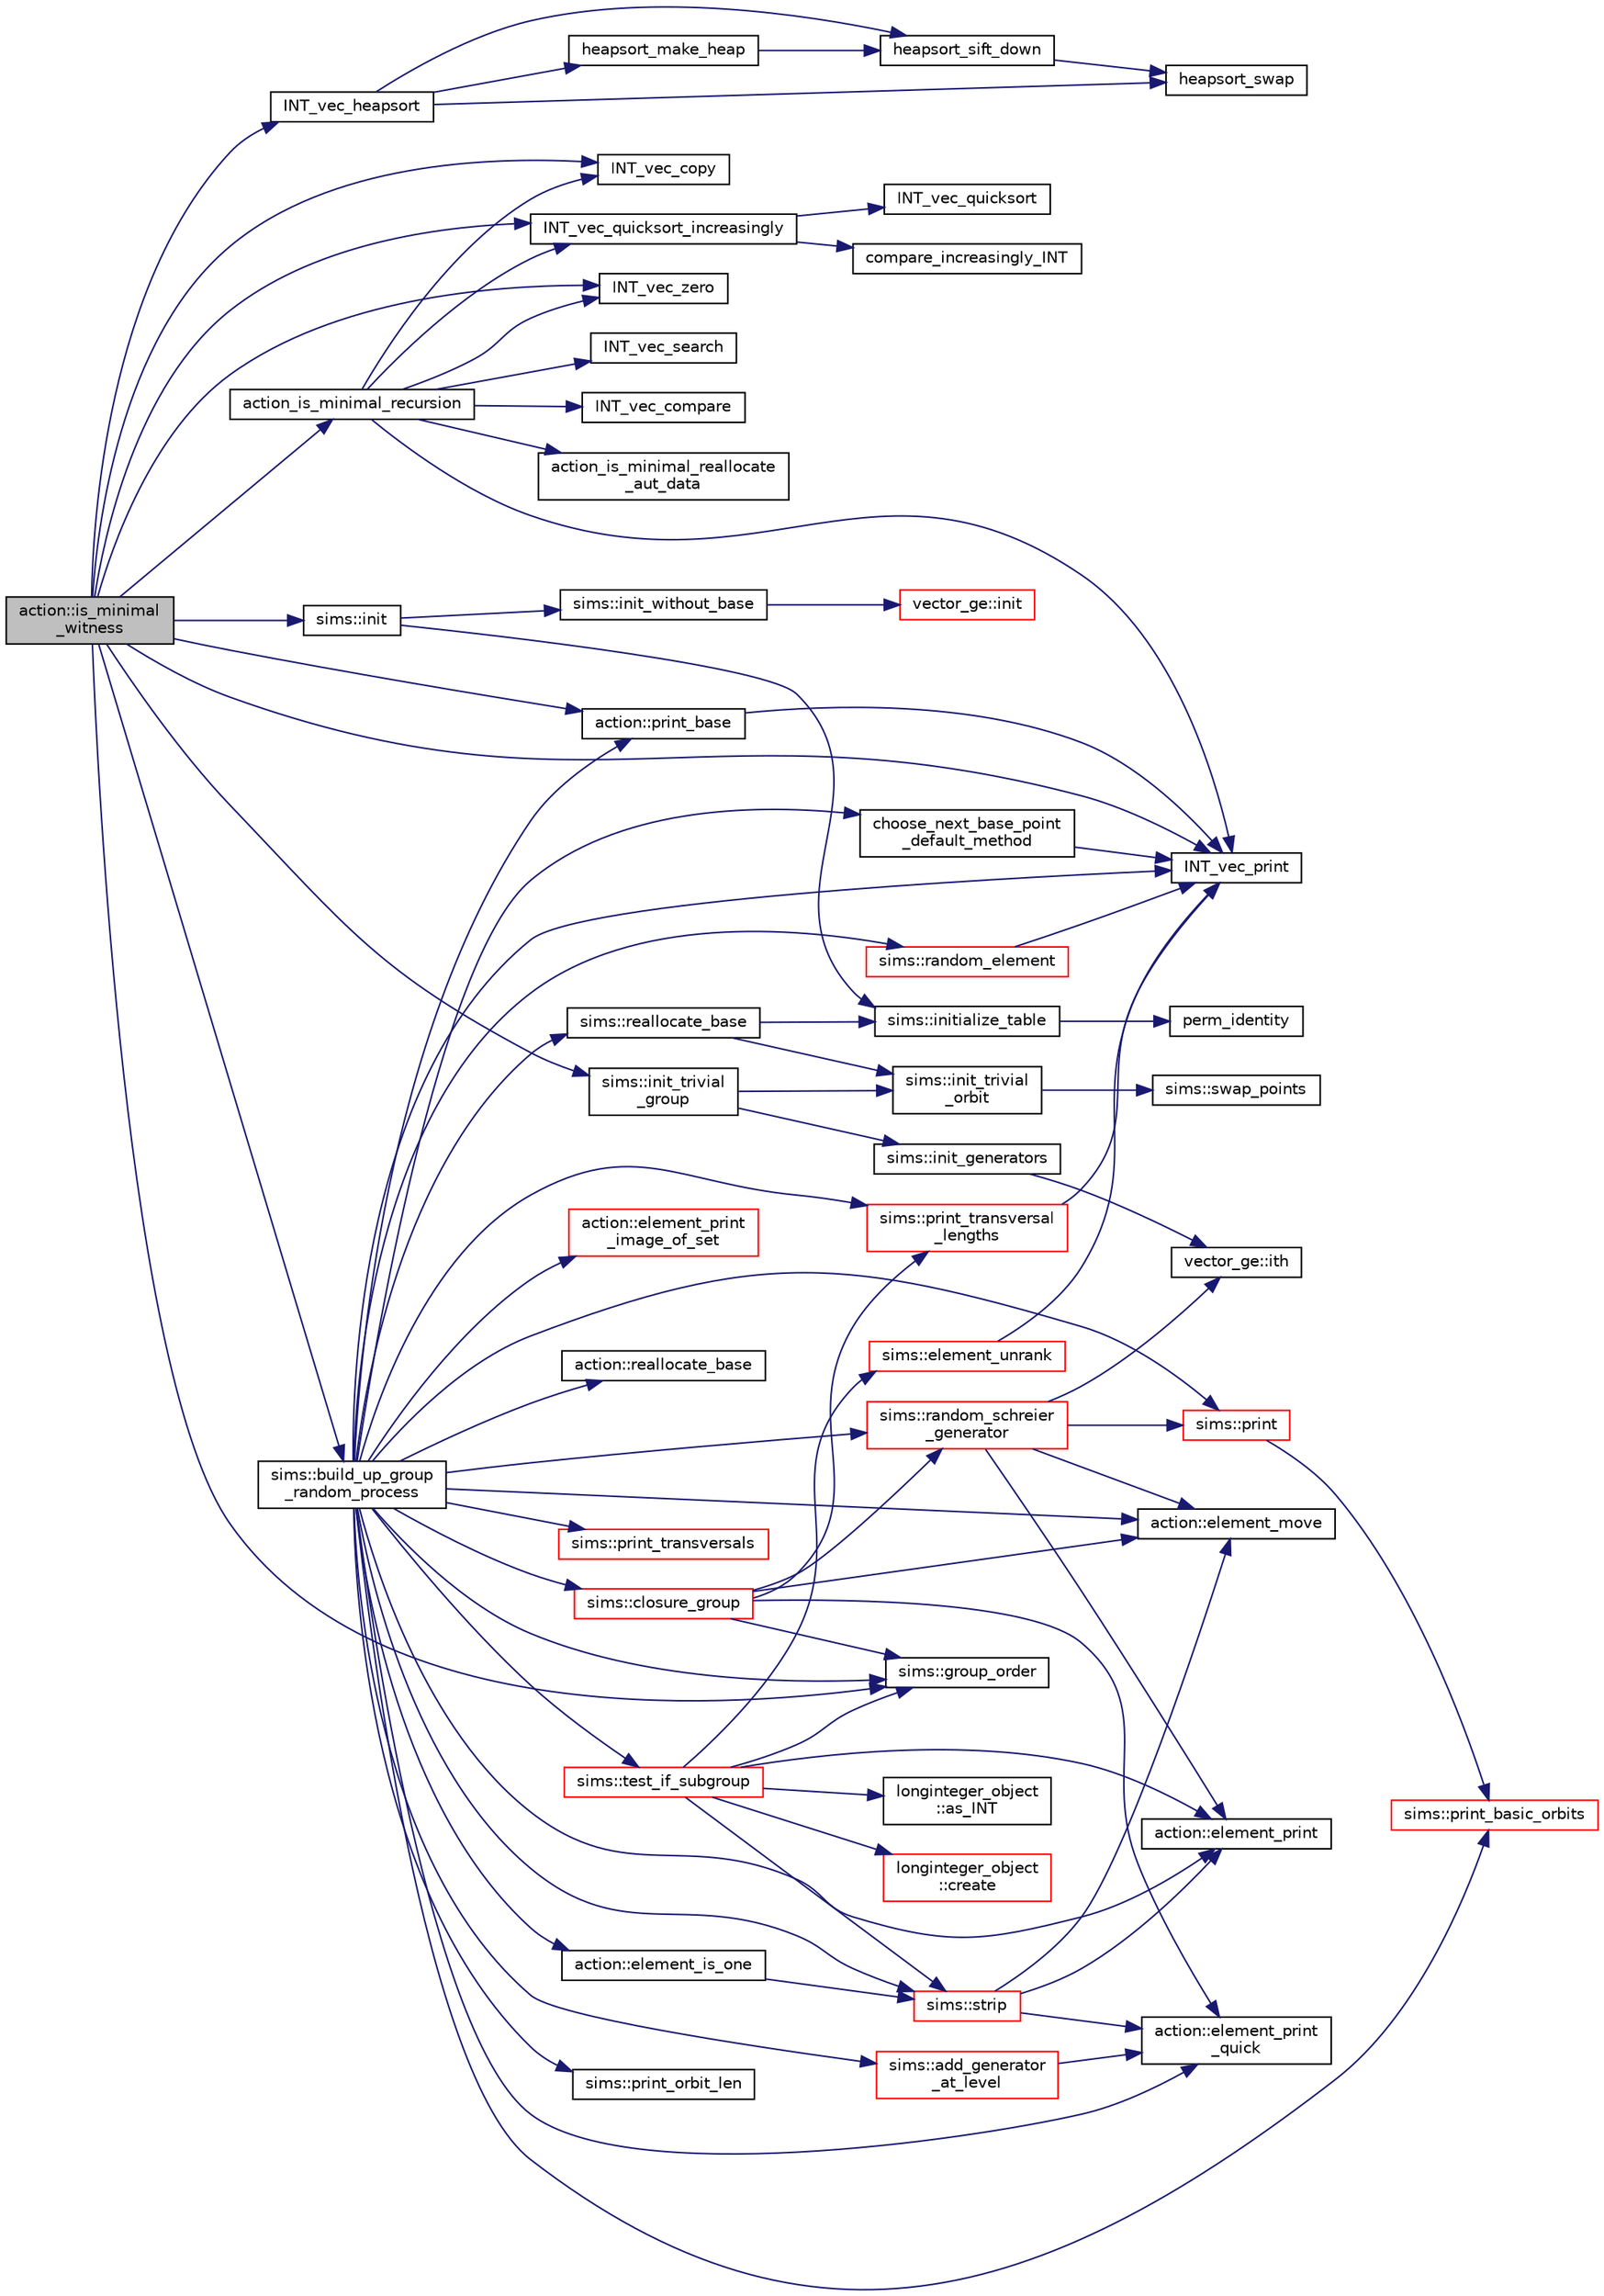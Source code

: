 digraph "action::is_minimal_witness"
{
  edge [fontname="Helvetica",fontsize="10",labelfontname="Helvetica",labelfontsize="10"];
  node [fontname="Helvetica",fontsize="10",shape=record];
  rankdir="LR";
  Node29373 [label="action::is_minimal\l_witness",height=0.2,width=0.4,color="black", fillcolor="grey75", style="filled", fontcolor="black"];
  Node29373 -> Node29374 [color="midnightblue",fontsize="10",style="solid",fontname="Helvetica"];
  Node29374 [label="INT_vec_print",height=0.2,width=0.4,color="black", fillcolor="white", style="filled",URL="$df/dbf/sajeeb_8_c.html#a79a5901af0b47dd0d694109543c027fe"];
  Node29373 -> Node29375 [color="midnightblue",fontsize="10",style="solid",fontname="Helvetica"];
  Node29375 [label="action::print_base",height=0.2,width=0.4,color="black", fillcolor="white", style="filled",URL="$d2/d86/classaction.html#a6ac1c35b58155659d22359820a3ae18a"];
  Node29375 -> Node29374 [color="midnightblue",fontsize="10",style="solid",fontname="Helvetica"];
  Node29373 -> Node29376 [color="midnightblue",fontsize="10",style="solid",fontname="Helvetica"];
  Node29376 [label="INT_vec_copy",height=0.2,width=0.4,color="black", fillcolor="white", style="filled",URL="$df/dbf/sajeeb_8_c.html#ac2d875e27e009af6ec04d17254d11075"];
  Node29373 -> Node29377 [color="midnightblue",fontsize="10",style="solid",fontname="Helvetica"];
  Node29377 [label="INT_vec_quicksort_increasingly",height=0.2,width=0.4,color="black", fillcolor="white", style="filled",URL="$d5/de2/foundations_2data__structures_2data__structures_8h.html#a31ccee746bc644f58816c67bc3a0e237"];
  Node29377 -> Node29378 [color="midnightblue",fontsize="10",style="solid",fontname="Helvetica"];
  Node29378 [label="INT_vec_quicksort",height=0.2,width=0.4,color="black", fillcolor="white", style="filled",URL="$d4/dd7/sorting_8_c.html#a06b413b423531ad098e9536031cc91ef"];
  Node29377 -> Node29379 [color="midnightblue",fontsize="10",style="solid",fontname="Helvetica"];
  Node29379 [label="compare_increasingly_INT",height=0.2,width=0.4,color="black", fillcolor="white", style="filled",URL="$d4/dd7/sorting_8_c.html#aa182150f114c64f81fcefcbc6d292790"];
  Node29373 -> Node29380 [color="midnightblue",fontsize="10",style="solid",fontname="Helvetica"];
  Node29380 [label="INT_vec_zero",height=0.2,width=0.4,color="black", fillcolor="white", style="filled",URL="$df/dbf/sajeeb_8_c.html#aa8c9c7977203577026080f546fe4980f"];
  Node29373 -> Node29381 [color="midnightblue",fontsize="10",style="solid",fontname="Helvetica"];
  Node29381 [label="action_is_minimal_recursion",height=0.2,width=0.4,color="black", fillcolor="white", style="filled",URL="$d8/d9e/backtrack_8_c.html#a424c8d4e6a3d42ba176e2deec17dda30"];
  Node29381 -> Node29374 [color="midnightblue",fontsize="10",style="solid",fontname="Helvetica"];
  Node29381 -> Node29382 [color="midnightblue",fontsize="10",style="solid",fontname="Helvetica"];
  Node29382 [label="INT_vec_compare",height=0.2,width=0.4,color="black", fillcolor="white", style="filled",URL="$d5/de2/foundations_2data__structures_2data__structures_8h.html#ac1a17fca23fb4a338aef8547a4c2fded"];
  Node29381 -> Node29383 [color="midnightblue",fontsize="10",style="solid",fontname="Helvetica"];
  Node29383 [label="action_is_minimal_reallocate\l_aut_data",height=0.2,width=0.4,color="black", fillcolor="white", style="filled",URL="$d8/d9e/backtrack_8_c.html#a275c8ab9b20fbd42425ce49d48b04011"];
  Node29381 -> Node29384 [color="midnightblue",fontsize="10",style="solid",fontname="Helvetica"];
  Node29384 [label="INT_vec_search",height=0.2,width=0.4,color="black", fillcolor="white", style="filled",URL="$d5/de2/foundations_2data__structures_2data__structures_8h.html#ad103ef2316a1f671bdb68fd9cd9ba945"];
  Node29381 -> Node29377 [color="midnightblue",fontsize="10",style="solid",fontname="Helvetica"];
  Node29381 -> Node29376 [color="midnightblue",fontsize="10",style="solid",fontname="Helvetica"];
  Node29381 -> Node29380 [color="midnightblue",fontsize="10",style="solid",fontname="Helvetica"];
  Node29373 -> Node29385 [color="midnightblue",fontsize="10",style="solid",fontname="Helvetica"];
  Node29385 [label="INT_vec_heapsort",height=0.2,width=0.4,color="black", fillcolor="white", style="filled",URL="$d5/de2/foundations_2data__structures_2data__structures_8h.html#a3590ad9987f801fbfc94634300182f39"];
  Node29385 -> Node29386 [color="midnightblue",fontsize="10",style="solid",fontname="Helvetica"];
  Node29386 [label="heapsort_make_heap",height=0.2,width=0.4,color="black", fillcolor="white", style="filled",URL="$d4/dd7/sorting_8_c.html#a42f24453d7d77eeb1338ebd1a13cfdbb"];
  Node29386 -> Node29387 [color="midnightblue",fontsize="10",style="solid",fontname="Helvetica"];
  Node29387 [label="heapsort_sift_down",height=0.2,width=0.4,color="black", fillcolor="white", style="filled",URL="$d4/dd7/sorting_8_c.html#a65cbb1a6a3f01f511673705437ddc18b"];
  Node29387 -> Node29388 [color="midnightblue",fontsize="10",style="solid",fontname="Helvetica"];
  Node29388 [label="heapsort_swap",height=0.2,width=0.4,color="black", fillcolor="white", style="filled",URL="$d4/dd7/sorting_8_c.html#a8f048362e6065297b19b6975bcbbfcc6"];
  Node29385 -> Node29388 [color="midnightblue",fontsize="10",style="solid",fontname="Helvetica"];
  Node29385 -> Node29387 [color="midnightblue",fontsize="10",style="solid",fontname="Helvetica"];
  Node29373 -> Node29389 [color="midnightblue",fontsize="10",style="solid",fontname="Helvetica"];
  Node29389 [label="sims::group_order",height=0.2,width=0.4,color="black", fillcolor="white", style="filled",URL="$d9/df3/classsims.html#aa442445175656570fa35febbe790efad"];
  Node29373 -> Node29390 [color="midnightblue",fontsize="10",style="solid",fontname="Helvetica"];
  Node29390 [label="sims::init",height=0.2,width=0.4,color="black", fillcolor="white", style="filled",URL="$d9/df3/classsims.html#a02eb61ed14f75cfe4dc0770142c1bff0"];
  Node29390 -> Node29391 [color="midnightblue",fontsize="10",style="solid",fontname="Helvetica"];
  Node29391 [label="sims::init_without_base",height=0.2,width=0.4,color="black", fillcolor="white", style="filled",URL="$d9/df3/classsims.html#a1010f2dc330b7c5ae10128c0b7dcbefd"];
  Node29391 -> Node29392 [color="midnightblue",fontsize="10",style="solid",fontname="Helvetica"];
  Node29392 [label="vector_ge::init",height=0.2,width=0.4,color="red", fillcolor="white", style="filled",URL="$d4/d6e/classvector__ge.html#afe1d6befd1f1501e6be34afbaa9d30a8"];
  Node29390 -> Node29394 [color="midnightblue",fontsize="10",style="solid",fontname="Helvetica"];
  Node29394 [label="sims::initialize_table",height=0.2,width=0.4,color="black", fillcolor="white", style="filled",URL="$d9/df3/classsims.html#abe36dd0812bde20447f5aaa8384596a7"];
  Node29394 -> Node29395 [color="midnightblue",fontsize="10",style="solid",fontname="Helvetica"];
  Node29395 [label="perm_identity",height=0.2,width=0.4,color="black", fillcolor="white", style="filled",URL="$d2/d7c/combinatorics_8_c.html#aebc54d3f9c31f253ae53e3eb3b386208"];
  Node29373 -> Node29396 [color="midnightblue",fontsize="10",style="solid",fontname="Helvetica"];
  Node29396 [label="sims::init_trivial\l_group",height=0.2,width=0.4,color="black", fillcolor="white", style="filled",URL="$d9/df3/classsims.html#a6a55a0a4e5124654f999933fd635334a"];
  Node29396 -> Node29397 [color="midnightblue",fontsize="10",style="solid",fontname="Helvetica"];
  Node29397 [label="sims::init_generators",height=0.2,width=0.4,color="black", fillcolor="white", style="filled",URL="$d9/df3/classsims.html#aa2a7908389727bdfa05d034e8d53a818"];
  Node29397 -> Node29398 [color="midnightblue",fontsize="10",style="solid",fontname="Helvetica"];
  Node29398 [label="vector_ge::ith",height=0.2,width=0.4,color="black", fillcolor="white", style="filled",URL="$d4/d6e/classvector__ge.html#a1ff002e8b746a9beb119d57dcd4a15ff"];
  Node29396 -> Node29399 [color="midnightblue",fontsize="10",style="solid",fontname="Helvetica"];
  Node29399 [label="sims::init_trivial\l_orbit",height=0.2,width=0.4,color="black", fillcolor="white", style="filled",URL="$d9/df3/classsims.html#ac55702550a4671a721f78345dd9bff70"];
  Node29399 -> Node29400 [color="midnightblue",fontsize="10",style="solid",fontname="Helvetica"];
  Node29400 [label="sims::swap_points",height=0.2,width=0.4,color="black", fillcolor="white", style="filled",URL="$d9/df3/classsims.html#a3443b4bbfb5573864c29b627562819d2"];
  Node29373 -> Node29401 [color="midnightblue",fontsize="10",style="solid",fontname="Helvetica"];
  Node29401 [label="sims::build_up_group\l_random_process",height=0.2,width=0.4,color="black", fillcolor="white", style="filled",URL="$d9/df3/classsims.html#afde54d656304b5a92459615f2690ea64"];
  Node29401 -> Node29389 [color="midnightblue",fontsize="10",style="solid",fontname="Helvetica"];
  Node29401 -> Node29402 [color="midnightblue",fontsize="10",style="solid",fontname="Helvetica"];
  Node29402 [label="sims::test_if_subgroup",height=0.2,width=0.4,color="red", fillcolor="white", style="filled",URL="$d9/df3/classsims.html#a60f53e947f3a0949805cf0e422749bf5"];
  Node29402 -> Node29389 [color="midnightblue",fontsize="10",style="solid",fontname="Helvetica"];
  Node29402 -> Node29403 [color="midnightblue",fontsize="10",style="solid",fontname="Helvetica"];
  Node29403 [label="longinteger_object\l::as_INT",height=0.2,width=0.4,color="black", fillcolor="white", style="filled",URL="$dd/d7e/classlonginteger__object.html#afb992d4679a6741acc63c8bcba27971e"];
  Node29402 -> Node29404 [color="midnightblue",fontsize="10",style="solid",fontname="Helvetica"];
  Node29404 [label="longinteger_object\l::create",height=0.2,width=0.4,color="red", fillcolor="white", style="filled",URL="$dd/d7e/classlonginteger__object.html#a95d2eebc60849c3963a49298b1f498c2"];
  Node29402 -> Node29410 [color="midnightblue",fontsize="10",style="solid",fontname="Helvetica"];
  Node29410 [label="sims::element_unrank",height=0.2,width=0.4,color="red", fillcolor="white", style="filled",URL="$d9/df3/classsims.html#ae7e72ffe2204f17d3e4d19360c59f147"];
  Node29410 -> Node29374 [color="midnightblue",fontsize="10",style="solid",fontname="Helvetica"];
  Node29402 -> Node29420 [color="midnightblue",fontsize="10",style="solid",fontname="Helvetica"];
  Node29420 [label="sims::strip",height=0.2,width=0.4,color="red", fillcolor="white", style="filled",URL="$d9/df3/classsims.html#a4d902cab732ddf9f60788dda85b0a775"];
  Node29420 -> Node29416 [color="midnightblue",fontsize="10",style="solid",fontname="Helvetica"];
  Node29416 [label="action::element_print\l_quick",height=0.2,width=0.4,color="black", fillcolor="white", style="filled",URL="$d2/d86/classaction.html#a4844680cf6750396f76494a28655265b"];
  Node29420 -> Node29418 [color="midnightblue",fontsize="10",style="solid",fontname="Helvetica"];
  Node29418 [label="action::element_move",height=0.2,width=0.4,color="black", fillcolor="white", style="filled",URL="$d2/d86/classaction.html#a550947491bbb534d3d7951f50198a874"];
  Node29420 -> Node29423 [color="midnightblue",fontsize="10",style="solid",fontname="Helvetica"];
  Node29423 [label="action::element_print",height=0.2,width=0.4,color="black", fillcolor="white", style="filled",URL="$d2/d86/classaction.html#ae38c3ef3c1125213733d63c6fc3c40cd"];
  Node29402 -> Node29423 [color="midnightblue",fontsize="10",style="solid",fontname="Helvetica"];
  Node29401 -> Node29375 [color="midnightblue",fontsize="10",style="solid",fontname="Helvetica"];
  Node29401 -> Node29426 [color="midnightblue",fontsize="10",style="solid",fontname="Helvetica"];
  Node29426 [label="sims::print_orbit_len",height=0.2,width=0.4,color="black", fillcolor="white", style="filled",URL="$d9/df3/classsims.html#aafae664e1594cffd4317cf881748cf0b"];
  Node29401 -> Node29427 [color="midnightblue",fontsize="10",style="solid",fontname="Helvetica"];
  Node29427 [label="sims::random_schreier\l_generator",height=0.2,width=0.4,color="red", fillcolor="white", style="filled",URL="$d9/df3/classsims.html#aaa77048e586c36a7639fa61ff66e0a23"];
  Node29427 -> Node29423 [color="midnightblue",fontsize="10",style="solid",fontname="Helvetica"];
  Node29427 -> Node29398 [color="midnightblue",fontsize="10",style="solid",fontname="Helvetica"];
  Node29427 -> Node29418 [color="midnightblue",fontsize="10",style="solid",fontname="Helvetica"];
  Node29427 -> Node29430 [color="midnightblue",fontsize="10",style="solid",fontname="Helvetica"];
  Node29430 [label="sims::print",height=0.2,width=0.4,color="red", fillcolor="white", style="filled",URL="$d9/df3/classsims.html#a93c3d22dc3ac6d78acc60bad65234944"];
  Node29430 -> Node29435 [color="midnightblue",fontsize="10",style="solid",fontname="Helvetica"];
  Node29435 [label="sims::print_basic_orbits",height=0.2,width=0.4,color="red", fillcolor="white", style="filled",URL="$d9/df3/classsims.html#ab26955fba9bb5a6fe176b4f12d0a6c5a"];
  Node29401 -> Node29418 [color="midnightblue",fontsize="10",style="solid",fontname="Helvetica"];
  Node29401 -> Node29416 [color="midnightblue",fontsize="10",style="solid",fontname="Helvetica"];
  Node29401 -> Node29436 [color="midnightblue",fontsize="10",style="solid",fontname="Helvetica"];
  Node29436 [label="sims::random_element",height=0.2,width=0.4,color="red", fillcolor="white", style="filled",URL="$d9/df3/classsims.html#a28e72977652add0bb45a5f703243fd33"];
  Node29436 -> Node29374 [color="midnightblue",fontsize="10",style="solid",fontname="Helvetica"];
  Node29401 -> Node29374 [color="midnightblue",fontsize="10",style="solid",fontname="Helvetica"];
  Node29401 -> Node29420 [color="midnightblue",fontsize="10",style="solid",fontname="Helvetica"];
  Node29401 -> Node29437 [color="midnightblue",fontsize="10",style="solid",fontname="Helvetica"];
  Node29437 [label="action::element_is_one",height=0.2,width=0.4,color="black", fillcolor="white", style="filled",URL="$d2/d86/classaction.html#aeb623ab323a151f64d713288cd13224d"];
  Node29437 -> Node29420 [color="midnightblue",fontsize="10",style="solid",fontname="Helvetica"];
  Node29401 -> Node29438 [color="midnightblue",fontsize="10",style="solid",fontname="Helvetica"];
  Node29438 [label="choose_next_base_point\l_default_method",height=0.2,width=0.4,color="black", fillcolor="white", style="filled",URL="$d5/d90/action__global_8_c.html#aa8a0dd82f9ba29cb6f07b63528ff3763"];
  Node29438 -> Node29374 [color="midnightblue",fontsize="10",style="solid",fontname="Helvetica"];
  Node29401 -> Node29430 [color="midnightblue",fontsize="10",style="solid",fontname="Helvetica"];
  Node29401 -> Node29435 [color="midnightblue",fontsize="10",style="solid",fontname="Helvetica"];
  Node29401 -> Node29439 [color="midnightblue",fontsize="10",style="solid",fontname="Helvetica"];
  Node29439 [label="action::element_print\l_image_of_set",height=0.2,width=0.4,color="red", fillcolor="white", style="filled",URL="$d2/d86/classaction.html#aee1fcf04d4d80369d3f3857d411a2535"];
  Node29401 -> Node29423 [color="midnightblue",fontsize="10",style="solid",fontname="Helvetica"];
  Node29401 -> Node29440 [color="midnightblue",fontsize="10",style="solid",fontname="Helvetica"];
  Node29440 [label="sims::add_generator\l_at_level",height=0.2,width=0.4,color="red", fillcolor="white", style="filled",URL="$d9/df3/classsims.html#ac9f0f17058381524d70645e9d6893e4d"];
  Node29440 -> Node29416 [color="midnightblue",fontsize="10",style="solid",fontname="Helvetica"];
  Node29401 -> Node29449 [color="midnightblue",fontsize="10",style="solid",fontname="Helvetica"];
  Node29449 [label="action::reallocate_base",height=0.2,width=0.4,color="black", fillcolor="white", style="filled",URL="$d2/d86/classaction.html#a59ea889d3aa9e9aee86ffee6b7785bfd"];
  Node29401 -> Node29450 [color="midnightblue",fontsize="10",style="solid",fontname="Helvetica"];
  Node29450 [label="sims::reallocate_base",height=0.2,width=0.4,color="black", fillcolor="white", style="filled",URL="$d9/df3/classsims.html#a9768b0070683ba04b4211aa8d0de7fbd"];
  Node29450 -> Node29394 [color="midnightblue",fontsize="10",style="solid",fontname="Helvetica"];
  Node29450 -> Node29399 [color="midnightblue",fontsize="10",style="solid",fontname="Helvetica"];
  Node29401 -> Node29451 [color="midnightblue",fontsize="10",style="solid",fontname="Helvetica"];
  Node29451 [label="sims::closure_group",height=0.2,width=0.4,color="red", fillcolor="white", style="filled",URL="$d9/df3/classsims.html#a7ecab5d843b1960ba9386e1b5dd41b95"];
  Node29451 -> Node29452 [color="midnightblue",fontsize="10",style="solid",fontname="Helvetica"];
  Node29452 [label="sims::print_transversal\l_lengths",height=0.2,width=0.4,color="red", fillcolor="white", style="filled",URL="$d9/df3/classsims.html#a122d9276cad4b4fbb8ea6f7831d43020"];
  Node29452 -> Node29374 [color="midnightblue",fontsize="10",style="solid",fontname="Helvetica"];
  Node29451 -> Node29389 [color="midnightblue",fontsize="10",style="solid",fontname="Helvetica"];
  Node29451 -> Node29427 [color="midnightblue",fontsize="10",style="solid",fontname="Helvetica"];
  Node29451 -> Node29418 [color="midnightblue",fontsize="10",style="solid",fontname="Helvetica"];
  Node29451 -> Node29416 [color="midnightblue",fontsize="10",style="solid",fontname="Helvetica"];
  Node29401 -> Node29452 [color="midnightblue",fontsize="10",style="solid",fontname="Helvetica"];
  Node29401 -> Node29463 [color="midnightblue",fontsize="10",style="solid",fontname="Helvetica"];
  Node29463 [label="sims::print_transversals",height=0.2,width=0.4,color="red", fillcolor="white", style="filled",URL="$d9/df3/classsims.html#a77dbb9429e40ca83098f314bf0e3c44a"];
}
